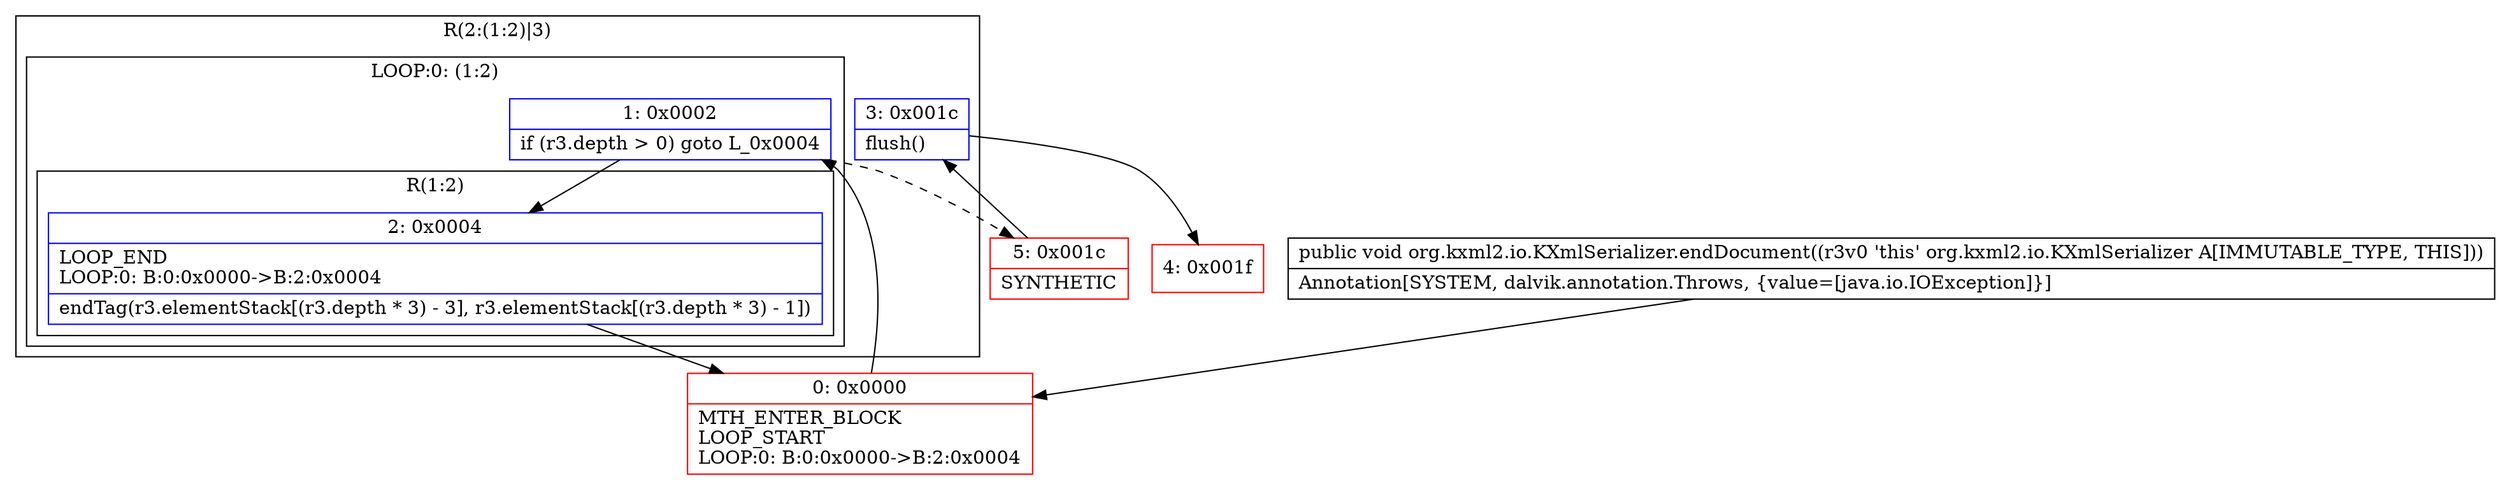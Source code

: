 digraph "CFG fororg.kxml2.io.KXmlSerializer.endDocument()V" {
subgraph cluster_Region_1009085751 {
label = "R(2:(1:2)|3)";
node [shape=record,color=blue];
subgraph cluster_LoopRegion_1295121019 {
label = "LOOP:0: (1:2)";
node [shape=record,color=blue];
Node_1 [shape=record,label="{1\:\ 0x0002|if (r3.depth \> 0) goto L_0x0004\l}"];
subgraph cluster_Region_1270854161 {
label = "R(1:2)";
node [shape=record,color=blue];
Node_2 [shape=record,label="{2\:\ 0x0004|LOOP_END\lLOOP:0: B:0:0x0000\-\>B:2:0x0004\l|endTag(r3.elementStack[(r3.depth * 3) \- 3], r3.elementStack[(r3.depth * 3) \- 1])\l}"];
}
}
Node_3 [shape=record,label="{3\:\ 0x001c|flush()\l}"];
}
Node_0 [shape=record,color=red,label="{0\:\ 0x0000|MTH_ENTER_BLOCK\lLOOP_START\lLOOP:0: B:0:0x0000\-\>B:2:0x0004\l}"];
Node_4 [shape=record,color=red,label="{4\:\ 0x001f}"];
Node_5 [shape=record,color=red,label="{5\:\ 0x001c|SYNTHETIC\l}"];
MethodNode[shape=record,label="{public void org.kxml2.io.KXmlSerializer.endDocument((r3v0 'this' org.kxml2.io.KXmlSerializer A[IMMUTABLE_TYPE, THIS]))  | Annotation[SYSTEM, dalvik.annotation.Throws, \{value=[java.io.IOException]\}]\l}"];
MethodNode -> Node_0;
Node_1 -> Node_2;
Node_1 -> Node_5[style=dashed];
Node_2 -> Node_0;
Node_3 -> Node_4;
Node_0 -> Node_1;
Node_5 -> Node_3;
}

